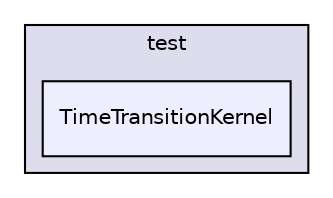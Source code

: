 digraph "quetzal/modules/random/test/TimeTransitionKernel" {
  compound=true
  node [ fontsize="10", fontname="Helvetica"];
  edge [ labelfontsize="10", labelfontname="Helvetica"];
  subgraph clusterdir_e79c9d0adf249558926df1e0cfaf98af {
    graph [ bgcolor="#ddddee", pencolor="black", label="test" fontname="Helvetica", fontsize="10", URL="dir_e79c9d0adf249558926df1e0cfaf98af.html"]
  dir_9c2a20ace8f1872d47bea2240384567e [shape=box, label="TimeTransitionKernel", style="filled", fillcolor="#eeeeff", pencolor="black", URL="dir_9c2a20ace8f1872d47bea2240384567e.html"];
  }
}
